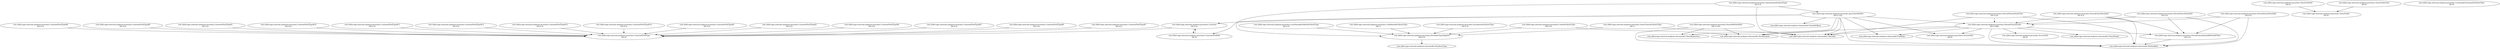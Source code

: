 digraph G {
"com.aldercape.internal.analyzer.javaclass.AccessInfo" [label="com.aldercape.internal.analyzer.javaclass.AccessInfo\n(DI 0)"];
"com.aldercape.internal.analyzer.javaclass.AnnotationAttributeType" [label="com.aldercape.internal.analyzer.javaclass.AnnotationAttributeType\n(DI 0.5)"];
"com.aldercape.internal.analyzer.javaclass.AttributeTypeAdapter" [label="com.aldercape.internal.analyzer.javaclass.AttributeTypeAdapter\n(DI 0.5)"];
"com.aldercape.internal.analyzer.javaclass.ClassFinder" [label="com.aldercape.internal.analyzer.javaclass.ClassFinder\n(DI 0)"];
"com.aldercape.internal.analyzer.javaclass.ClassFinder$1" [label="com.aldercape.internal.analyzer.javaclass.ClassFinder$1\n(DI 0)"];
"com.aldercape.internal.analyzer.javaclass.ClassFinderTest" [label="com.aldercape.internal.analyzer.javaclass.ClassFinderTest\n(DI 0)"];
"com.aldercape.internal.analyzer.javaclass.CodeAttributeType" [label="com.aldercape.internal.analyzer.javaclass.CodeAttributeType\n(DI 0.5)"];
"com.aldercape.internal.analyzer.javaclass.Constant" [label="com.aldercape.internal.analyzer.javaclass.Constant\n(DI 0.2)"];
"com.aldercape.internal.analyzer.javaclass.Constant$ConstantAttributeType" [label="com.aldercape.internal.analyzer.javaclass.Constant$ConstantAttributeType\n(DI 0)"];
"com.aldercape.internal.analyzer.javaclass.ConstantPoolInfo" [label="com.aldercape.internal.analyzer.javaclass.ConstantPoolInfo\n(DI 0)"];
"com.aldercape.internal.analyzer.javaclass.ConstantPoolType" [label="com.aldercape.internal.analyzer.javaclass.ConstantPoolType\n(DI 0)"];
"com.aldercape.internal.analyzer.javaclass.ConstantPoolType$1" [label="com.aldercape.internal.analyzer.javaclass.ConstantPoolType$1\n(DI 0.2)"];
"com.aldercape.internal.analyzer.javaclass.ConstantPoolType$10" [label="com.aldercape.internal.analyzer.javaclass.ConstantPoolType$10\n(DI 0.2)"];
"com.aldercape.internal.analyzer.javaclass.ConstantPoolType$11" [label="com.aldercape.internal.analyzer.javaclass.ConstantPoolType$11\n(DI 0.2)"];
"com.aldercape.internal.analyzer.javaclass.ConstantPoolType$12" [label="com.aldercape.internal.analyzer.javaclass.ConstantPoolType$12\n(DI 0.2)"];
"com.aldercape.internal.analyzer.javaclass.ConstantPoolType$13" [label="com.aldercape.internal.analyzer.javaclass.ConstantPoolType$13\n(DI 0.2)"];
"com.aldercape.internal.analyzer.javaclass.ConstantPoolType$14" [label="com.aldercape.internal.analyzer.javaclass.ConstantPoolType$14\n(DI 0.2)"];
"com.aldercape.internal.analyzer.javaclass.ConstantPoolType$2" [label="com.aldercape.internal.analyzer.javaclass.ConstantPoolType$2\n(DI 0.2)"];
"com.aldercape.internal.analyzer.javaclass.ConstantPoolType$3" [label="com.aldercape.internal.analyzer.javaclass.ConstantPoolType$3\n(DI 0.2)"];
"com.aldercape.internal.analyzer.javaclass.ConstantPoolType$4" [label="com.aldercape.internal.analyzer.javaclass.ConstantPoolType$4\n(DI 0.2)"];
"com.aldercape.internal.analyzer.javaclass.ConstantPoolType$5" [label="com.aldercape.internal.analyzer.javaclass.ConstantPoolType$5\n(DI 0.2)"];
"com.aldercape.internal.analyzer.javaclass.ConstantPoolType$6" [label="com.aldercape.internal.analyzer.javaclass.ConstantPoolType$6\n(DI 0.2)"];
"com.aldercape.internal.analyzer.javaclass.ConstantPoolType$7" [label="com.aldercape.internal.analyzer.javaclass.ConstantPoolType$7\n(DI 0.2)"];
"com.aldercape.internal.analyzer.javaclass.ConstantPoolType$8" [label="com.aldercape.internal.analyzer.javaclass.ConstantPoolType$8\n(DI 0.2)"];
"com.aldercape.internal.analyzer.javaclass.ConstantPoolType$9" [label="com.aldercape.internal.analyzer.javaclass.ConstantPoolType$9\n(DI 0.2)"];
"com.aldercape.internal.analyzer.javaclass.ExceptionAttributeType" [label="com.aldercape.internal.analyzer.javaclass.ExceptionAttributeType\n(DI 0.5)"];
"com.aldercape.internal.analyzer.javaclass.InnerClassAttributeType" [label="com.aldercape.internal.analyzer.javaclass.InnerClassAttributeType\n(DI 1)"];
"com.aldercape.internal.analyzer.javaclass.JavaClassBuilder" [label="com.aldercape.internal.analyzer.javaclass.JavaClassBuilder\n(DI 0.125)"];
"com.aldercape.internal.analyzer.javaclass.LocalVariableTableAttributeType" [label="com.aldercape.internal.analyzer.javaclass.LocalVariableTableAttributeType\n(DI 0.5)"];
"com.aldercape.internal.analyzer.javaclass.ParsedClassDetails" [label="com.aldercape.internal.analyzer.javaclass.ParsedClassDetails\n(DI 0.308)"];
"com.aldercape.internal.analyzer.javaclass.ParsedClassDetails$1" [label="com.aldercape.internal.analyzer.javaclass.ParsedClassDetails$1\n(DI 0.5)"];
"com.aldercape.internal.analyzer.javaclass.ParsedClassDetails$2" [label="com.aldercape.internal.analyzer.javaclass.ParsedClassDetails$2\n(DI 0.5)"];
"com.aldercape.internal.analyzer.javaclass.ParsedClassDetails$3" [label="com.aldercape.internal.analyzer.javaclass.ParsedClassDetails$3\n(DI 0.5)"];
"com.aldercape.internal.analyzer.javaclass.ParsedClassDetails$MethodFilter" [label="com.aldercape.internal.analyzer.javaclass.ParsedClassDetails$MethodFilter\n(DI 0.5)"];
"com.aldercape.internal.analyzer.javaclass.ParsedClassDetailsTest" [label="com.aldercape.internal.analyzer.javaclass.ParsedClassDetailsTest\n(DI 0.25)"];
"com.aldercape.internal.analyzer.javaclass.ParsedMethodInfo" [label="com.aldercape.internal.analyzer.javaclass.ParsedMethodInfo\n(DI 0.125)"];
"com.aldercape.internal.analyzer.javaclass.UndefinedAttributeType" [label="com.aldercape.internal.analyzer.javaclass.UndefinedAttributeType\n(DI 1)"];
"com.aldercape.internal.analyzer.javaclass.VersionInfo" [label="com.aldercape.internal.analyzer.javaclass.VersionInfo\n(DI 0)"];
"com.aldercape.internal.analyzer.javaclass.AnnotationAttributeType" -> "com.aldercape.internal.analyzer.classmodel.ClassInfo";
"com.aldercape.internal.analyzer.javaclass.AnnotationAttributeType" -> "com.aldercape.internal.analyzer.javaclass.AttributeTypeAdapter";
"com.aldercape.internal.analyzer.javaclass.AnnotationAttributeType" -> "com.aldercape.internal.analyzer.javaclass.JavaClassBuilder";
"com.aldercape.internal.analyzer.javaclass.AttributeTypeAdapter" -> "com.aldercape.internal.analyzer.classmodel.AttributeType";
"com.aldercape.internal.analyzer.javaclass.ClassFinder$1" -> "com.aldercape.internal.analyzer.javaclass.ClassFinder";
"com.aldercape.internal.analyzer.javaclass.ClassFinderTest" -> "com.aldercape.internal.analyzer.javaclass.ClassFinder";
"com.aldercape.internal.analyzer.javaclass.CodeAttributeType" -> "com.aldercape.internal.analyzer.classmodel.AttributeInfo";
"com.aldercape.internal.analyzer.javaclass.CodeAttributeType" -> "com.aldercape.internal.analyzer.javaclass.AttributeTypeAdapter";
"com.aldercape.internal.analyzer.javaclass.Constant" -> "com.aldercape.internal.analyzer.javaclass.ConstantPoolInfo";
"com.aldercape.internal.analyzer.javaclass.Constant" -> "com.aldercape.internal.analyzer.javaclass.ConstantPoolType";
"com.aldercape.internal.analyzer.javaclass.ConstantPoolInfo" -> "com.aldercape.internal.analyzer.javaclass.Constant";
"com.aldercape.internal.analyzer.javaclass.ConstantPoolType$1" -> "com.aldercape.internal.analyzer.javaclass.ConstantPoolType";
"com.aldercape.internal.analyzer.javaclass.ConstantPoolType$10" -> "com.aldercape.internal.analyzer.javaclass.ConstantPoolType";
"com.aldercape.internal.analyzer.javaclass.ConstantPoolType$11" -> "com.aldercape.internal.analyzer.javaclass.ConstantPoolType";
"com.aldercape.internal.analyzer.javaclass.ConstantPoolType$12" -> "com.aldercape.internal.analyzer.javaclass.ConstantPoolType";
"com.aldercape.internal.analyzer.javaclass.ConstantPoolType$13" -> "com.aldercape.internal.analyzer.javaclass.ConstantPoolType";
"com.aldercape.internal.analyzer.javaclass.ConstantPoolType$14" -> "com.aldercape.internal.analyzer.javaclass.ConstantPoolType";
"com.aldercape.internal.analyzer.javaclass.ConstantPoolType$2" -> "com.aldercape.internal.analyzer.javaclass.ConstantPoolType";
"com.aldercape.internal.analyzer.javaclass.ConstantPoolType$3" -> "com.aldercape.internal.analyzer.javaclass.ConstantPoolType";
"com.aldercape.internal.analyzer.javaclass.ConstantPoolType$4" -> "com.aldercape.internal.analyzer.javaclass.ConstantPoolType";
"com.aldercape.internal.analyzer.javaclass.ConstantPoolType$5" -> "com.aldercape.internal.analyzer.javaclass.ConstantPoolType";
"com.aldercape.internal.analyzer.javaclass.ConstantPoolType$6" -> "com.aldercape.internal.analyzer.javaclass.ConstantPoolType";
"com.aldercape.internal.analyzer.javaclass.ConstantPoolType$7" -> "com.aldercape.internal.analyzer.javaclass.ConstantPoolType";
"com.aldercape.internal.analyzer.javaclass.ConstantPoolType$8" -> "com.aldercape.internal.analyzer.javaclass.ConstantPoolType";
"com.aldercape.internal.analyzer.javaclass.ConstantPoolType$9" -> "com.aldercape.internal.analyzer.javaclass.ConstantPoolType";
"com.aldercape.internal.analyzer.javaclass.ExceptionAttributeType" -> "com.aldercape.internal.analyzer.javaclass.AttributeTypeAdapter";
"com.aldercape.internal.analyzer.javaclass.InnerClassAttributeType" -> "com.aldercape.internal.analyzer.classmodel.ClassInfo";
"com.aldercape.internal.analyzer.javaclass.InnerClassAttributeType" -> "com.aldercape.internal.analyzer.javaclass.AttributeTypeAdapter";
"com.aldercape.internal.analyzer.javaclass.JavaClassBuilder" -> "com.aldercape.internal.analyzer.classmodel.AttributeInfo";
"com.aldercape.internal.analyzer.javaclass.JavaClassBuilder" -> "com.aldercape.internal.analyzer.classmodel.ClassInfo";
"com.aldercape.internal.analyzer.javaclass.JavaClassBuilder" -> "com.aldercape.internal.analyzer.classmodel.ClassInfoBase";
"com.aldercape.internal.analyzer.javaclass.JavaClassBuilder" -> "com.aldercape.internal.analyzer.classmodel.ClassRepository";
"com.aldercape.internal.analyzer.javaclass.JavaClassBuilder" -> "com.aldercape.internal.analyzer.classmodel.FieldInfo";
"com.aldercape.internal.analyzer.javaclass.JavaClassBuilder" -> "com.aldercape.internal.analyzer.classmodel.MethodInfo";
"com.aldercape.internal.analyzer.javaclass.JavaClassBuilder" -> "com.aldercape.internal.analyzer.javaclass.Constant";
"com.aldercape.internal.analyzer.javaclass.JavaClassBuilder" -> "com.aldercape.internal.analyzer.javaclass.ConstantPoolInfo";
"com.aldercape.internal.analyzer.javaclass.JavaClassBuilder" -> "com.aldercape.internal.analyzer.javaclass.ParsedClassDetails";
"com.aldercape.internal.analyzer.javaclass.JavaClassBuilder" -> "com.aldercape.internal.analyzer.javaclass.VersionInfo";
"com.aldercape.internal.analyzer.javaclass.LocalVariableTableAttributeType" -> "com.aldercape.internal.analyzer.javaclass.AttributeTypeAdapter";
"com.aldercape.internal.analyzer.javaclass.ParsedClassDetails" -> "com.aldercape.internal.analyzer.classmodel.AttributeInfo";
"com.aldercape.internal.analyzer.javaclass.ParsedClassDetails" -> "com.aldercape.internal.analyzer.classmodel.ClassDetails";
"com.aldercape.internal.analyzer.javaclass.ParsedClassDetails" -> "com.aldercape.internal.analyzer.classmodel.ClassInfo";
"com.aldercape.internal.analyzer.javaclass.ParsedClassDetails" -> "com.aldercape.internal.analyzer.classmodel.FieldInfo";
"com.aldercape.internal.analyzer.javaclass.ParsedClassDetails" -> "com.aldercape.internal.analyzer.classmodel.MethodInfo";
"com.aldercape.internal.analyzer.javaclass.ParsedClassDetails" -> "com.aldercape.internal.analyzer.javaclass.AccessInfo";
"com.aldercape.internal.analyzer.javaclass.ParsedClassDetails" -> "com.aldercape.internal.analyzer.javaclass.ParsedClassDetails$MethodFilter";
"com.aldercape.internal.analyzer.javaclass.ParsedClassDetails" -> "com.aldercape.internal.analyzer.javaclass.VersionInfo";
"com.aldercape.internal.analyzer.javaclass.ParsedClassDetails$1" -> "com.aldercape.internal.analyzer.classmodel.MethodInfo";
"com.aldercape.internal.analyzer.javaclass.ParsedClassDetails$1" -> "com.aldercape.internal.analyzer.javaclass.ParsedClassDetails";
"com.aldercape.internal.analyzer.javaclass.ParsedClassDetails$1" -> "com.aldercape.internal.analyzer.javaclass.ParsedClassDetails$MethodFilter";
"com.aldercape.internal.analyzer.javaclass.ParsedClassDetails$2" -> "com.aldercape.internal.analyzer.classmodel.MethodInfo";
"com.aldercape.internal.analyzer.javaclass.ParsedClassDetails$2" -> "com.aldercape.internal.analyzer.javaclass.ParsedClassDetails";
"com.aldercape.internal.analyzer.javaclass.ParsedClassDetails$2" -> "com.aldercape.internal.analyzer.javaclass.ParsedClassDetails$MethodFilter";
"com.aldercape.internal.analyzer.javaclass.ParsedClassDetails$3" -> "com.aldercape.internal.analyzer.classmodel.MethodInfo";
"com.aldercape.internal.analyzer.javaclass.ParsedClassDetails$3" -> "com.aldercape.internal.analyzer.javaclass.ParsedClassDetails";
"com.aldercape.internal.analyzer.javaclass.ParsedClassDetails$3" -> "com.aldercape.internal.analyzer.javaclass.ParsedClassDetails$MethodFilter";
"com.aldercape.internal.analyzer.javaclass.ParsedClassDetails$MethodFilter" -> "com.aldercape.internal.analyzer.classmodel.MethodInfo";
"com.aldercape.internal.analyzer.javaclass.ParsedClassDetailsTest" -> "com.aldercape.internal.analyzer.classmodel.ClassInfo";
"com.aldercape.internal.analyzer.javaclass.ParsedClassDetailsTest" -> "com.aldercape.internal.analyzer.classmodel.MethodInfo";
"com.aldercape.internal.analyzer.javaclass.ParsedClassDetailsTest" -> "com.aldercape.internal.analyzer.javaclass.ParsedClassDetails";
"com.aldercape.internal.analyzer.javaclass.ParsedMethodInfo" -> "com.aldercape.internal.analyzer.classmodel.AttributeInfo";
"com.aldercape.internal.analyzer.javaclass.ParsedMethodInfo" -> "com.aldercape.internal.analyzer.classmodel.ClassRepository";
"com.aldercape.internal.analyzer.javaclass.ParsedMethodInfo" -> "com.aldercape.internal.analyzer.classmodel.MethodInfo";
"com.aldercape.internal.analyzer.javaclass.UndefinedAttributeType" -> "com.aldercape.internal.analyzer.javaclass.AttributeTypeAdapter";
}
